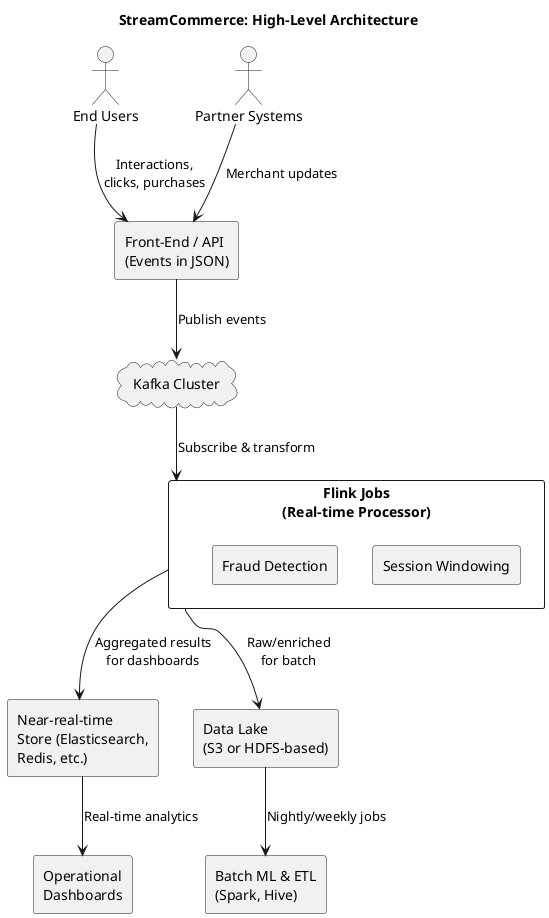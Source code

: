 @startuml
title StreamCommerce: High-Level Architecture

skinparam shadowing false

actor "End Users" as End
actor "Partner Systems" as Partner

rectangle "Front-End / API\n(Events in JSON)" as FE
cloud "Kafka Cluster" as KAFKA
rectangle "Flink Jobs\n(Real-time Processor)" as FLINK {
  rectangle "Session Windowing"
  rectangle "Fraud Detection"
}

rectangle "Near-real-time\nStore (Elasticsearch,\nRedis, etc.)" as NRT
rectangle "Data Lake\n(S3 or HDFS-based)" as DL
rectangle "Batch ML & ETL\n(Spark, Hive)" as ML_ETL
rectangle "Operational\nDashboards" as OPS

End --> FE : Interactions,\nclicks, purchases
Partner --> FE : Merchant updates
FE --> KAFKA : Publish events
KAFKA --> FLINK : Subscribe & transform
FLINK --> NRT : Aggregated results\nfor dashboards
FLINK --> DL : Raw/enriched\nfor batch
NRT --> OPS : Real-time analytics
DL --> ML_ETL : Nightly/weekly jobs
@enduml
